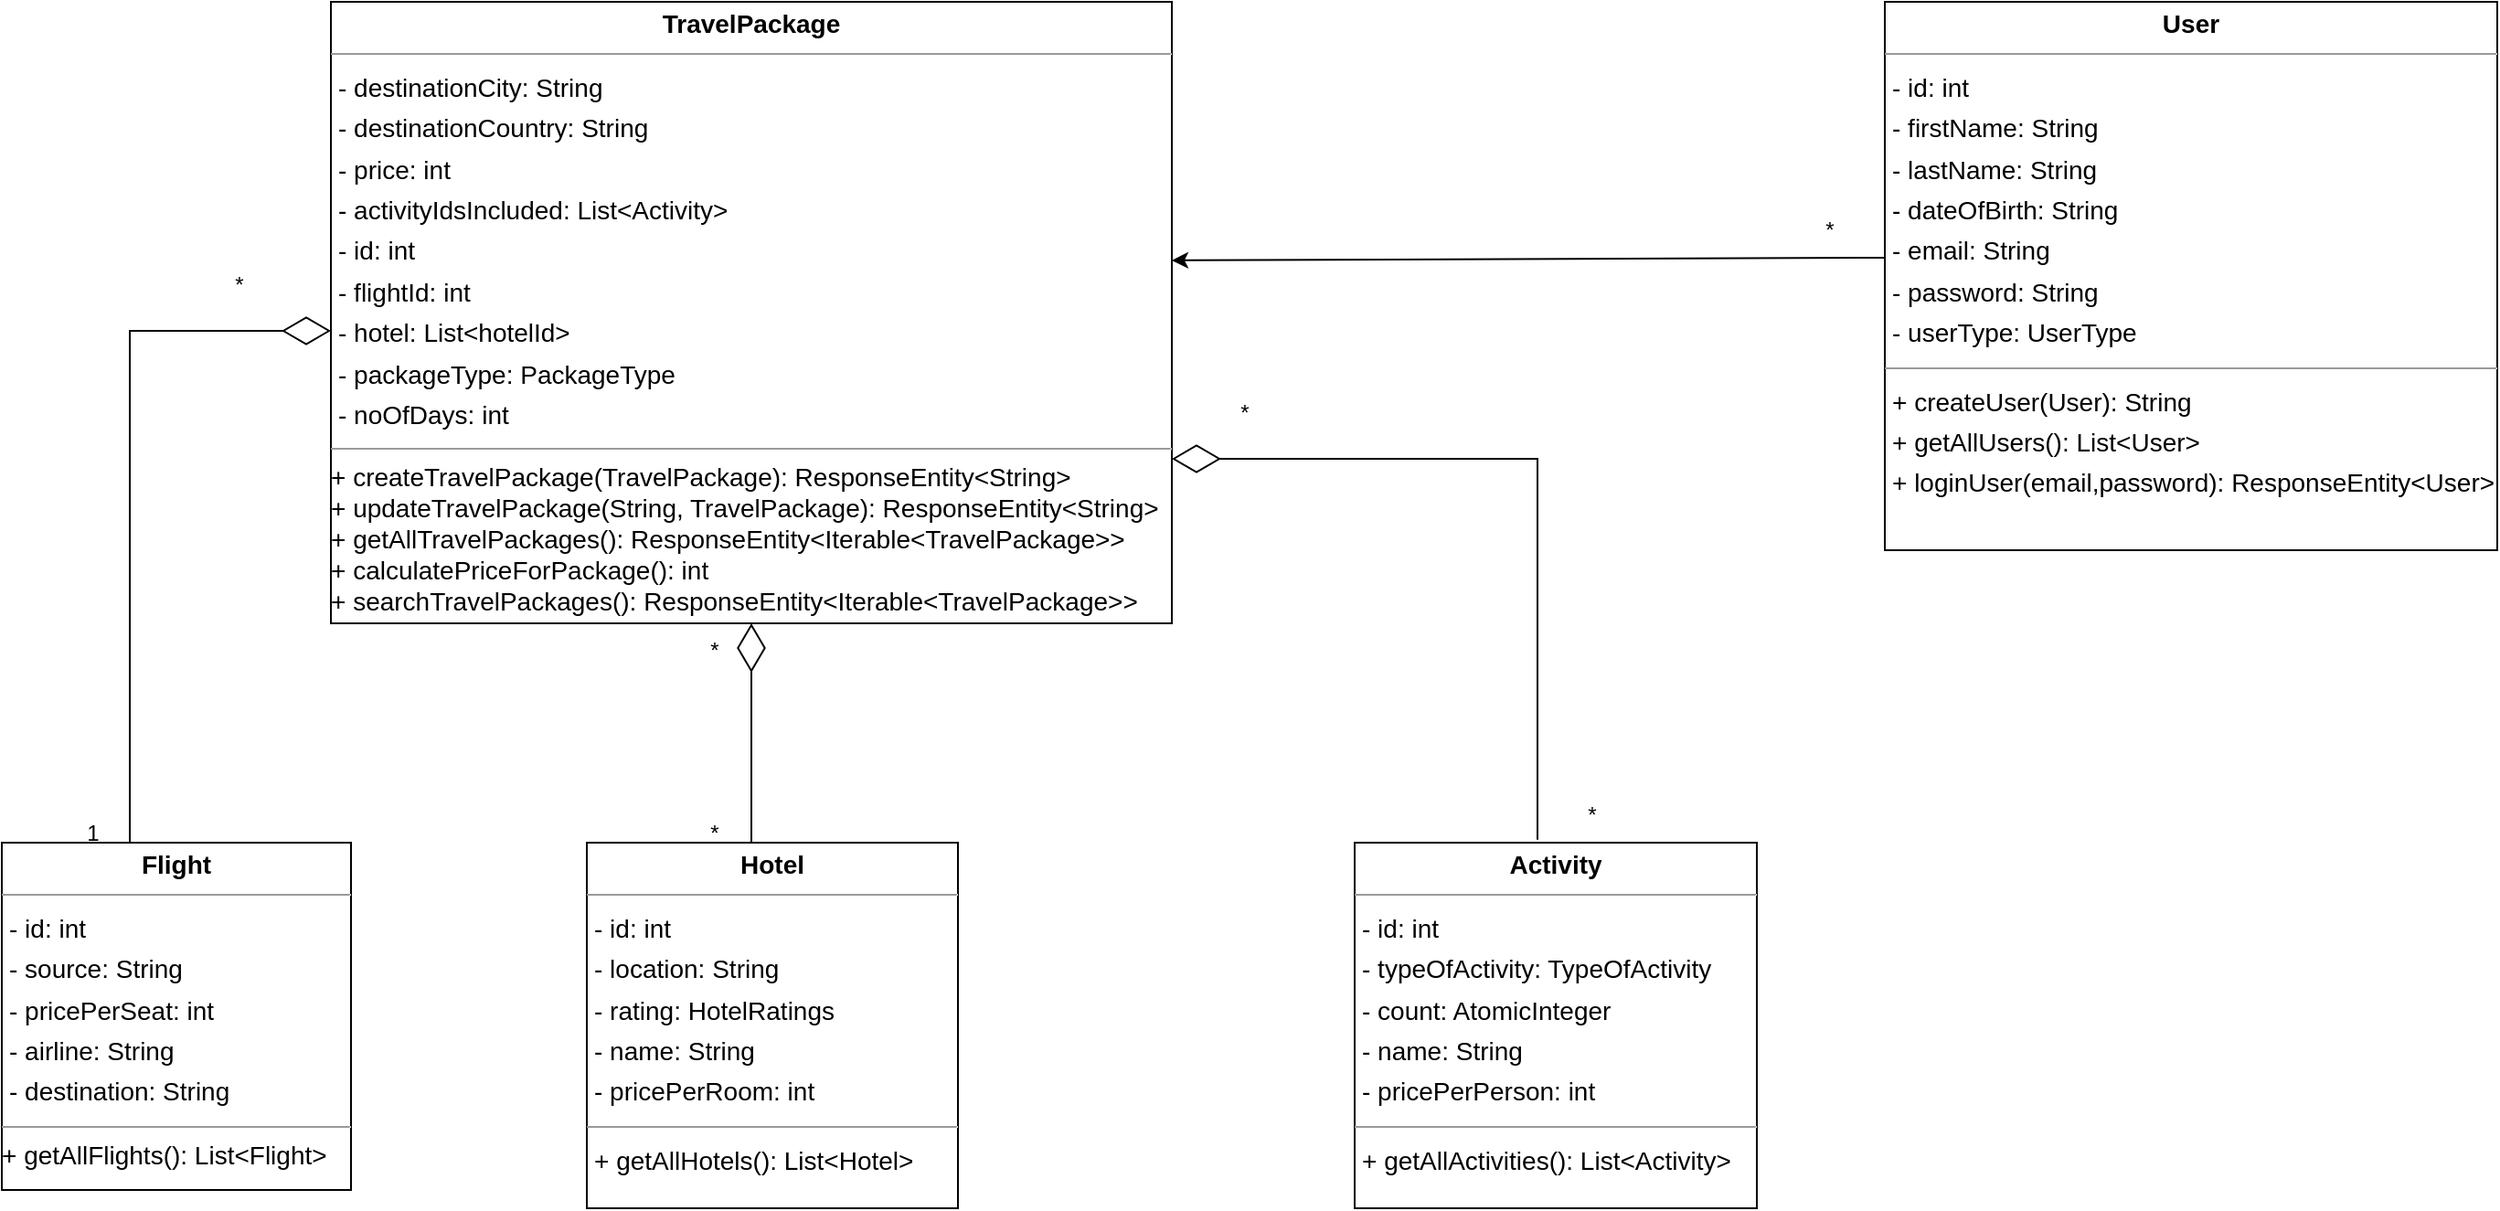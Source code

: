 <mxfile version="21.3.5" type="device">
  <diagram id="sgB374QQv6Uy8w9FlY6B" name="Page-1">
    <mxGraphModel dx="1290" dy="1283" grid="1" gridSize="10" guides="1" tooltips="1" connect="1" arrows="1" fold="1" page="0" pageScale="1" pageWidth="827" pageHeight="1169" background="none" math="0" shadow="0">
      <root>
        <mxCell id="0" />
        <mxCell id="1" parent="0" />
        <mxCell id="node14" value="&lt;p style=&quot;margin:0px;margin-top:4px;text-align:center;&quot;&gt;&lt;b&gt;Activity&lt;/b&gt;&lt;/p&gt;&lt;hr size=&quot;1&quot;&gt;&lt;p style=&quot;margin:0 0 0 4px;line-height:1.6;&quot;&gt;- id: int&lt;br&gt;- typeOfActivity: TypeOfActivity&lt;br&gt;- count: AtomicInteger&lt;br&gt;- name: String&lt;br&gt;- pricePerPerson: int&lt;/p&gt;&lt;hr size=&quot;1&quot;&gt;&lt;p style=&quot;margin:0 0 0 4px;line-height:1.6;&quot;&gt;+&amp;nbsp;getAllActivities&lt;span style=&quot;background-color: initial;&quot;&gt;(): List&amp;lt;Activity&amp;gt;&lt;/span&gt;&lt;/p&gt;&lt;p style=&quot;margin:0 0 0 4px;line-height:1.6;&quot;&gt;&lt;br&gt;&lt;/p&gt;" style="verticalAlign=top;align=left;overflow=fill;fontSize=14;fontFamily=Helvetica;html=1;rounded=0;shadow=0;comic=0;labelBackgroundColor=none;strokeWidth=1;" parent="1" vertex="1">
          <mxGeometry x="990" width="220" height="200" as="geometry" />
        </mxCell>
        <mxCell id="node9" value="&lt;p style=&quot;margin:0px;margin-top:4px;text-align:center;&quot;&gt;&lt;b&gt;Flight&lt;/b&gt;&lt;/p&gt;&lt;hr size=&quot;1&quot;&gt;&lt;p style=&quot;margin:0 0 0 4px;line-height:1.6;&quot;&gt;- id: int&lt;br&gt;- source: String&lt;br&gt;- pricePerSeat: int&lt;br&gt;- airline: String&lt;br&gt;- destination: String&lt;/p&gt;&lt;hr size=&quot;1&quot;&gt;&lt;p style=&quot;margin:0 0 0 4px;line-height:1.6;&quot;&gt;&lt;/p&gt;+&amp;nbsp;getAllFlights(): List&amp;lt;Flight&amp;gt;" style="verticalAlign=top;align=left;overflow=fill;fontSize=14;fontFamily=Helvetica;html=1;rounded=0;shadow=0;comic=0;labelBackgroundColor=none;strokeWidth=1;" parent="1" vertex="1">
          <mxGeometry x="250" width="191" height="190" as="geometry" />
        </mxCell>
        <mxCell id="node1" value="&lt;p style=&quot;margin:0px;margin-top:4px;text-align:center;&quot;&gt;&lt;b&gt;Hotel&lt;/b&gt;&lt;/p&gt;&lt;hr size=&quot;1&quot;&gt;&lt;p style=&quot;margin:0 0 0 4px;line-height:1.6;&quot;&gt;- id: int&lt;br&gt;&lt;/p&gt;&lt;p style=&quot;margin:0 0 0 4px;line-height:1.6;&quot;&gt;- location: String&lt;br&gt;- rating: HotelRatings&lt;br&gt;- name: String&lt;br&gt;- pricePerRoom: int&lt;br&gt;&lt;/p&gt;&lt;hr size=&quot;1&quot;&gt;&lt;p style=&quot;margin:0 0 0 4px;line-height:1.6;&quot;&gt;+&amp;nbsp;getAllHotels&lt;span style=&quot;background-color: initial;&quot;&gt;(): List&amp;lt;Hotel&amp;gt;&lt;/span&gt;&lt;/p&gt;" style="verticalAlign=top;align=left;overflow=fill;fontSize=14;fontFamily=Helvetica;html=1;rounded=0;shadow=0;comic=0;labelBackgroundColor=none;strokeWidth=1;" parent="1" vertex="1">
          <mxGeometry x="570" width="203" height="200" as="geometry" />
        </mxCell>
        <mxCell id="node17" value="&lt;p style=&quot;margin:0px;margin-top:4px;text-align:center;&quot;&gt;&lt;b&gt;TravelPackage&lt;/b&gt;&lt;/p&gt;&lt;hr size=&quot;1&quot;&gt;&lt;p style=&quot;margin:0 0 0 4px;line-height:1.6;&quot;&gt;- destinationCity: String&lt;/p&gt;&lt;p style=&quot;margin:0 0 0 4px;line-height:1.6;&quot;&gt;- destinationCountry: String&lt;br&gt;- price: int&lt;br&gt;- activityIdsIncluded: List&amp;lt;Activity&amp;gt;&lt;br&gt;- id: int&lt;br&gt;- flightId: int&lt;br&gt;- hotel: List&amp;lt;hotelId&amp;gt;&lt;br&gt;- packageType: PackageType&lt;br&gt;- noOfDays: int&lt;br&gt;&lt;/p&gt;&lt;hr size=&quot;1&quot;&gt;&lt;p style=&quot;margin:0 0 0 4px;line-height:1.6;&quot;&gt;&lt;/p&gt;+ createTravelPackage(TravelPackage): ResponseEntity&amp;lt;String&amp;gt;&lt;br style=&quot;border-color: var(--border-color);&quot;&gt;+ updateTravelPackage(String, TravelPackage): ResponseEntity&amp;lt;String&amp;gt;&lt;br style=&quot;border-color: var(--border-color);&quot;&gt;+ getAllTravelPackages(): ResponseEntity&amp;lt;Iterable&amp;lt;TravelPackage&amp;gt;&amp;gt;&lt;br&gt;+ calculatePriceForPackage(): int&lt;br&gt;+&amp;nbsp;searchTravelPackages&lt;span style=&quot;background-color: initial;&quot;&gt;():&amp;nbsp;&lt;/span&gt;ResponseEntity&amp;lt;Iterable&amp;lt;TravelPackage&amp;gt;&amp;gt;" style="verticalAlign=top;align=left;overflow=fill;fontSize=14;fontFamily=Helvetica;html=1;rounded=0;shadow=0;comic=0;labelBackgroundColor=none;strokeWidth=1;" parent="1" vertex="1">
          <mxGeometry x="430" y="-460" width="460" height="340" as="geometry" />
        </mxCell>
        <mxCell id="node12" value="&lt;p style=&quot;margin:0px;margin-top:4px;text-align:center;&quot;&gt;&lt;b&gt;User&lt;/b&gt;&lt;/p&gt;&lt;hr size=&quot;1&quot;&gt;&lt;p style=&quot;margin:0 0 0 4px;line-height:1.6;&quot;&gt;- id: int&lt;/p&gt;&lt;p style=&quot;margin:0 0 0 4px;line-height:1.6;&quot;&gt;- firstName: String&lt;br&gt;- lastName: String&lt;br&gt;- dateOfBirth: String&lt;br&gt;- email: String&lt;br&gt;- password: String&lt;br&gt;- userType: UserType&lt;br&gt;&lt;/p&gt;&lt;hr size=&quot;1&quot;&gt;&lt;p style=&quot;margin:0 0 0 4px;line-height:1.6;&quot;&gt;+ createUser(User): String&lt;br style=&quot;border-color: var(--border-color);&quot;&gt;+ getAllUsers(): List&amp;lt;User&amp;gt;&lt;br&gt;&lt;/p&gt;&lt;p style=&quot;margin:0 0 0 4px;line-height:1.6;&quot;&gt;+ loginUser(email,password): ResponseEntity&amp;lt;User&amp;gt;&lt;br style=&quot;border-color: var(--border-color);&quot;&gt;&lt;/p&gt;" style="verticalAlign=top;align=left;overflow=fill;fontSize=14;fontFamily=Helvetica;html=1;rounded=0;shadow=0;comic=0;labelBackgroundColor=none;strokeWidth=1;" parent="1" vertex="1">
          <mxGeometry x="1280" y="-460" width="335" height="300" as="geometry" />
        </mxCell>
        <mxCell id="1D9NUXfJLWJdkThkuZuQ-4" value="" style="endArrow=diamondThin;endFill=0;endSize=24;html=1;rounded=0;entryX=0.5;entryY=1;entryDx=0;entryDy=0;" parent="1" target="node17" edge="1">
          <mxGeometry width="160" relative="1" as="geometry">
            <mxPoint x="660" as="sourcePoint" />
            <mxPoint x="660" y="-110" as="targetPoint" />
          </mxGeometry>
        </mxCell>
        <mxCell id="1D9NUXfJLWJdkThkuZuQ-6" value="" style="endArrow=diamondThin;endFill=0;endSize=24;html=1;rounded=0;" parent="1" edge="1">
          <mxGeometry width="160" relative="1" as="geometry">
            <mxPoint x="320" as="sourcePoint" />
            <mxPoint x="430" y="-280" as="targetPoint" />
            <Array as="points">
              <mxPoint x="320" y="-280" />
            </Array>
          </mxGeometry>
        </mxCell>
        <mxCell id="1D9NUXfJLWJdkThkuZuQ-7" value="*" style="text;strokeColor=none;align=center;fillColor=none;html=1;verticalAlign=middle;whiteSpace=wrap;rounded=0;" parent="1" vertex="1">
          <mxGeometry x="350" y="-320" width="60" height="30" as="geometry" />
        </mxCell>
        <mxCell id="1D9NUXfJLWJdkThkuZuQ-10" value="*" style="text;strokeColor=none;align=center;fillColor=none;html=1;verticalAlign=middle;whiteSpace=wrap;rounded=0;" parent="1" vertex="1">
          <mxGeometry x="610" y="-20" width="60" height="30" as="geometry" />
        </mxCell>
        <mxCell id="1D9NUXfJLWJdkThkuZuQ-12" value="1" style="text;strokeColor=none;align=center;fillColor=none;html=1;verticalAlign=middle;whiteSpace=wrap;rounded=0;" parent="1" vertex="1">
          <mxGeometry x="270" y="-20" width="60" height="30" as="geometry" />
        </mxCell>
        <mxCell id="1D9NUXfJLWJdkThkuZuQ-13" value="*" style="text;strokeColor=none;align=center;fillColor=none;html=1;verticalAlign=middle;whiteSpace=wrap;rounded=0;" parent="1" vertex="1">
          <mxGeometry x="610" y="-120" width="60" height="30" as="geometry" />
        </mxCell>
        <mxCell id="1D9NUXfJLWJdkThkuZuQ-14" value="*" style="text;strokeColor=none;align=center;fillColor=none;html=1;verticalAlign=middle;whiteSpace=wrap;rounded=0;" parent="1" vertex="1">
          <mxGeometry x="1090" y="-30" width="60" height="30" as="geometry" />
        </mxCell>
        <mxCell id="1D9NUXfJLWJdkThkuZuQ-18" value="*" style="text;strokeColor=none;align=center;fillColor=none;html=1;verticalAlign=middle;whiteSpace=wrap;rounded=0;" parent="1" vertex="1">
          <mxGeometry x="900" y="-250" width="60" height="30" as="geometry" />
        </mxCell>
        <mxCell id="1D9NUXfJLWJdkThkuZuQ-19" value="*" style="text;strokeColor=none;align=center;fillColor=none;html=1;verticalAlign=middle;whiteSpace=wrap;rounded=0;" parent="1" vertex="1">
          <mxGeometry x="1220" y="-350" width="60" height="30" as="geometry" />
        </mxCell>
        <mxCell id="1D9NUXfJLWJdkThkuZuQ-24" value="" style="endArrow=diamondThin;endFill=0;endSize=24;html=1;rounded=0;" parent="1" edge="1">
          <mxGeometry width="160" relative="1" as="geometry">
            <mxPoint x="1090" y="-1.67" as="sourcePoint" />
            <mxPoint x="890" y="-210" as="targetPoint" />
            <Array as="points">
              <mxPoint x="1090" y="-210" />
            </Array>
          </mxGeometry>
        </mxCell>
        <mxCell id="wmezSR5hvT021DANHWbm-1" value="" style="endArrow=classic;html=1;rounded=0;exitX=1;exitY=1;exitDx=0;exitDy=0;entryX=1;entryY=0.416;entryDx=0;entryDy=0;entryPerimeter=0;" edge="1" parent="1" source="1D9NUXfJLWJdkThkuZuQ-19" target="node17">
          <mxGeometry width="50" height="50" relative="1" as="geometry">
            <mxPoint x="880" y="-200" as="sourcePoint" />
            <mxPoint x="930" y="-250" as="targetPoint" />
          </mxGeometry>
        </mxCell>
      </root>
    </mxGraphModel>
  </diagram>
</mxfile>
